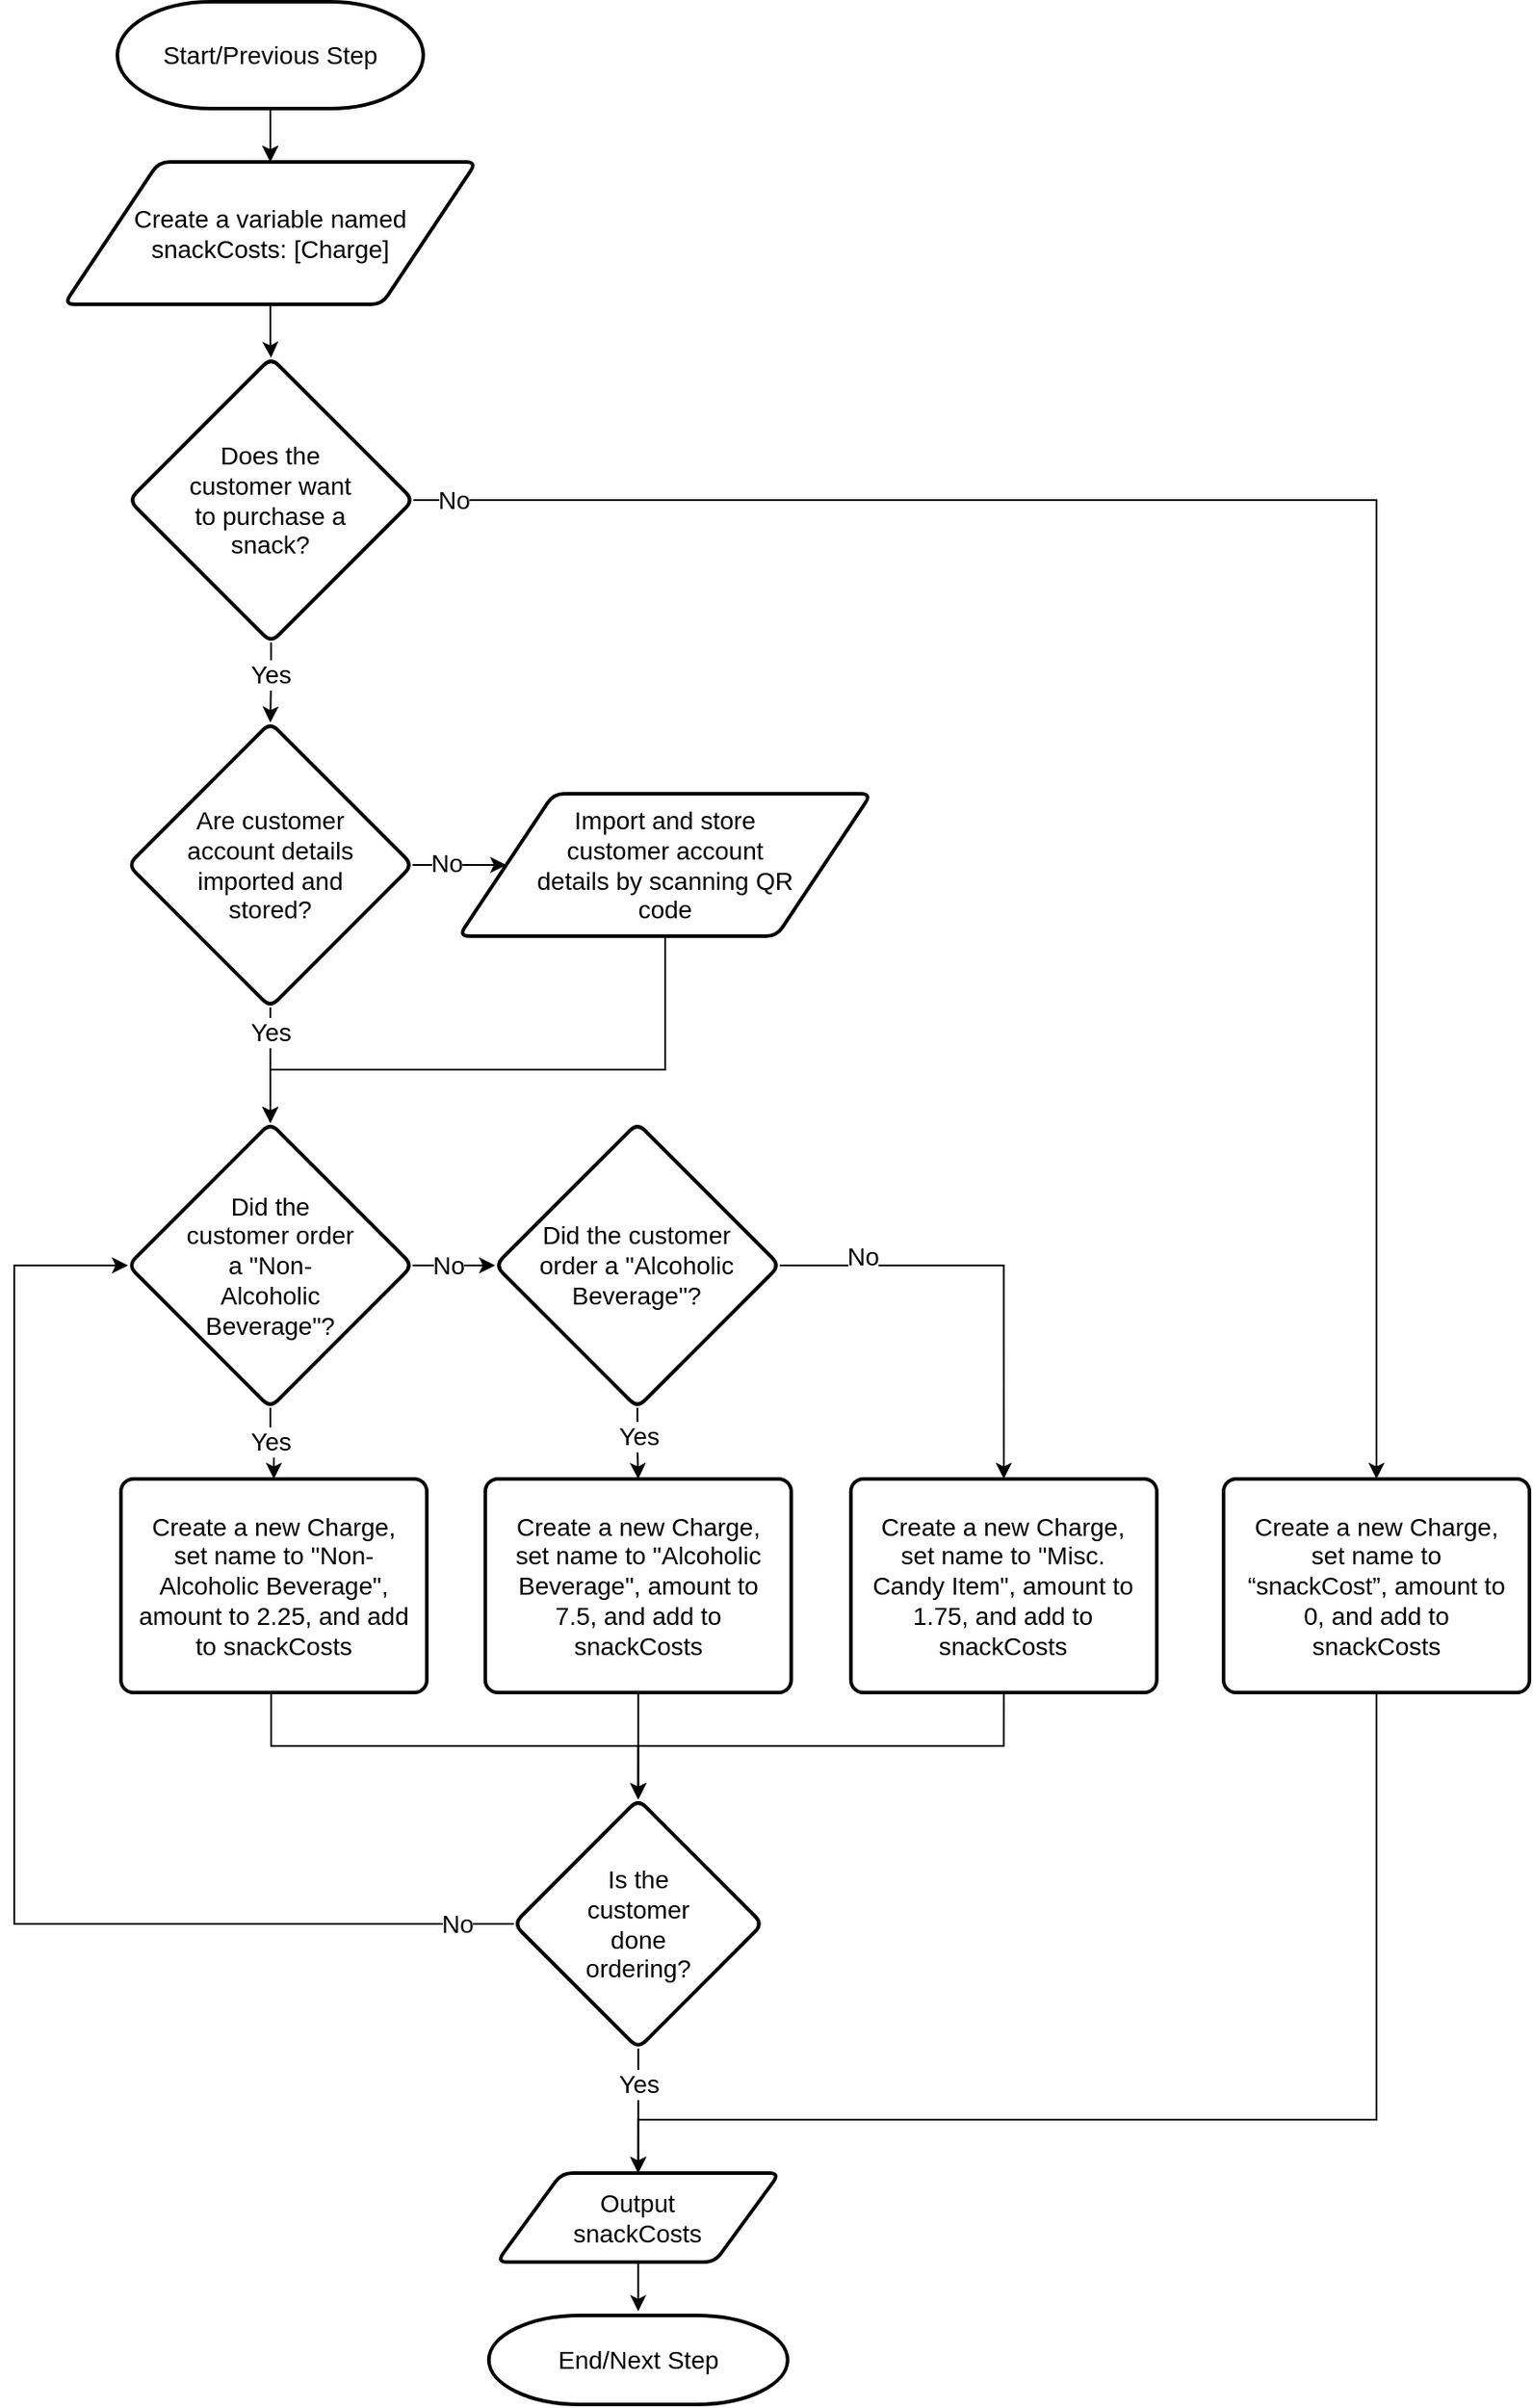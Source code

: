 <mxfile version="23.1.5" type="device">
  <diagram id="C5RBs43oDa-KdzZeNtuy" name="Page-1">
    <mxGraphModel dx="2261" dy="738" grid="1" gridSize="10" guides="1" tooltips="1" connect="1" arrows="1" fold="1" page="1" pageScale="1" pageWidth="827" pageHeight="1169" math="0" shadow="0">
      <root>
        <mxCell id="WIyWlLk6GJQsqaUBKTNV-0" />
        <mxCell id="WIyWlLk6GJQsqaUBKTNV-1" parent="WIyWlLk6GJQsqaUBKTNV-0" />
        <mxCell id="WaCjPsLI9tqzw1cjeVV8-0" value="" style="edgeStyle=orthogonalEdgeStyle;rounded=0;orthogonalLoop=1;jettySize=auto;html=1;fontSize=14;" parent="WIyWlLk6GJQsqaUBKTNV-1" source="_BHGbHKsS6Eedb4s3Qyd-1" target="_BHGbHKsS6Eedb4s3Qyd-36" edge="1">
          <mxGeometry relative="1" as="geometry" />
        </mxCell>
        <mxCell id="_BHGbHKsS6Eedb4s3Qyd-1" value="Start/Previous Step" style="strokeWidth=2;html=1;shape=mxgraph.flowchart.terminator;whiteSpace=wrap;spacing=20;spacingTop=5;spacingBottom=5;spacingLeft=5;spacingRight=5;fontSize=14;" parent="WIyWlLk6GJQsqaUBKTNV-1" vertex="1">
          <mxGeometry x="58" y="20" width="172" height="60" as="geometry" />
        </mxCell>
        <mxCell id="_BHGbHKsS6Eedb4s3Qyd-24" style="edgeStyle=orthogonalEdgeStyle;rounded=0;orthogonalLoop=1;jettySize=auto;html=1;spacing=12;spacingTop=5;spacingBottom=5;spacingLeft=5;spacingRight=5;entryX=0.5;entryY=0;entryDx=0;entryDy=0;fontSize=14;" parent="WIyWlLk6GJQsqaUBKTNV-1" source="_BHGbHKsS6Eedb4s3Qyd-28" target="MjtECzvxROPvNLKT2V86-0" edge="1">
          <mxGeometry relative="1" as="geometry">
            <mxPoint x="350.44" y="860" as="targetPoint" />
          </mxGeometry>
        </mxCell>
        <mxCell id="_BHGbHKsS6Eedb4s3Qyd-25" value="Yes" style="edgeLabel;html=1;align=center;verticalAlign=middle;resizable=0;points=[];spacing=12;spacingTop=5;spacingBottom=5;spacingLeft=5;spacingRight=5;fontSize=14;" parent="_BHGbHKsS6Eedb4s3Qyd-24" vertex="1" connectable="0">
          <mxGeometry x="-0.155" y="1" relative="1" as="geometry">
            <mxPoint x="-1" y="-1" as="offset" />
          </mxGeometry>
        </mxCell>
        <mxCell id="_BHGbHKsS6Eedb4s3Qyd-26" style="edgeStyle=orthogonalEdgeStyle;rounded=0;orthogonalLoop=1;jettySize=auto;html=1;spacing=12;spacingTop=5;spacingBottom=5;spacingLeft=5;spacingRight=5;entryX=0.5;entryY=0;entryDx=0;entryDy=0;fontSize=14;" parent="WIyWlLk6GJQsqaUBKTNV-1" source="_BHGbHKsS6Eedb4s3Qyd-28" target="MjtECzvxROPvNLKT2V86-1" edge="1">
          <mxGeometry relative="1" as="geometry">
            <mxPoint x="528.44" y="860" as="targetPoint" />
            <Array as="points">
              <mxPoint x="556" y="730" />
            </Array>
          </mxGeometry>
        </mxCell>
        <mxCell id="_BHGbHKsS6Eedb4s3Qyd-27" value="No" style="edgeLabel;html=1;align=center;verticalAlign=middle;resizable=0;points=[];spacing=12;spacingTop=5;spacingBottom=5;spacingLeft=5;spacingRight=5;fontSize=14;" parent="_BHGbHKsS6Eedb4s3Qyd-26" vertex="1" connectable="0">
          <mxGeometry x="0.068" relative="1" as="geometry">
            <mxPoint x="-80" y="-11" as="offset" />
          </mxGeometry>
        </mxCell>
        <mxCell id="_BHGbHKsS6Eedb4s3Qyd-28" value="&lt;p style=&quot;line-height: 120%; font-size: 14px;&quot;&gt;Did the customer order a &quot;Alcoholic Beverage&quot;?&lt;/p&gt;" style="rhombus;whiteSpace=wrap;html=1;strokeWidth=2;rounded=1;arcSize=12;verticalAlign=middle;horizontal=1;spacing=21;spacingBottom=5;spacingTop=5;spacingLeft=5;spacingRight=5;fontSize=14;" parent="WIyWlLk6GJQsqaUBKTNV-1" vertex="1">
          <mxGeometry x="270.44" y="650" width="160" height="160" as="geometry" />
        </mxCell>
        <mxCell id="_BHGbHKsS6Eedb4s3Qyd-21" style="edgeStyle=orthogonalEdgeStyle;rounded=0;orthogonalLoop=1;jettySize=auto;html=1;entryX=0;entryY=0.5;entryDx=0;entryDy=0;spacing=12;spacingTop=5;spacingBottom=5;spacingLeft=5;spacingRight=5;fontSize=14;" parent="WIyWlLk6GJQsqaUBKTNV-1" source="_BHGbHKsS6Eedb4s3Qyd-23" target="_BHGbHKsS6Eedb4s3Qyd-28" edge="1">
          <mxGeometry relative="1" as="geometry">
            <mxPoint x="290" y="730" as="targetPoint" />
          </mxGeometry>
        </mxCell>
        <mxCell id="_BHGbHKsS6Eedb4s3Qyd-22" value="No" style="edgeLabel;html=1;align=center;verticalAlign=middle;resizable=0;points=[];spacing=12;spacingTop=5;spacingBottom=5;spacingLeft=5;spacingRight=5;fontSize=14;" parent="_BHGbHKsS6Eedb4s3Qyd-21" vertex="1" connectable="0">
          <mxGeometry x="0.068" relative="1" as="geometry">
            <mxPoint x="-5" as="offset" />
          </mxGeometry>
        </mxCell>
        <mxCell id="_BHGbHKsS6Eedb4s3Qyd-66" style="edgeStyle=orthogonalEdgeStyle;rounded=0;orthogonalLoop=1;jettySize=auto;html=1;entryX=0.5;entryY=0;entryDx=0;entryDy=0;fontSize=14;" parent="WIyWlLk6GJQsqaUBKTNV-1" source="_BHGbHKsS6Eedb4s3Qyd-23" target="YU_TS85AlWWvWFaTti_b-3" edge="1">
          <mxGeometry relative="1" as="geometry">
            <mxPoint x="250.68" y="900" as="targetPoint" />
            <Array as="points" />
          </mxGeometry>
        </mxCell>
        <mxCell id="_BHGbHKsS6Eedb4s3Qyd-68" value="Yes" style="edgeLabel;html=1;align=center;verticalAlign=middle;resizable=0;points=[];fontSize=14;" parent="_BHGbHKsS6Eedb4s3Qyd-66" vertex="1" connectable="0">
          <mxGeometry x="-0.827" y="-2" relative="1" as="geometry">
            <mxPoint x="2" y="15" as="offset" />
          </mxGeometry>
        </mxCell>
        <mxCell id="_BHGbHKsS6Eedb4s3Qyd-23" value="&lt;p style=&quot;line-height: 120%; font-size: 14px;&quot;&gt;Did the customer order a &quot;Non-Alcoholic Beverage&quot;?&lt;/p&gt;" style="rhombus;whiteSpace=wrap;html=1;strokeWidth=2;rounded=1;arcSize=12;verticalAlign=middle;horizontal=1;spacing=20;spacingBottom=0;spacingTop=0;spacingLeft=10;spacingRight=10;fontSize=14;" parent="WIyWlLk6GJQsqaUBKTNV-1" vertex="1">
          <mxGeometry x="64" y="650" width="160" height="160" as="geometry" />
        </mxCell>
        <mxCell id="WaCjPsLI9tqzw1cjeVV8-2" value="" style="edgeStyle=orthogonalEdgeStyle;rounded=0;orthogonalLoop=1;jettySize=auto;html=1;fontSize=14;" parent="WIyWlLk6GJQsqaUBKTNV-1" source="_BHGbHKsS6Eedb4s3Qyd-36" target="WaCjPsLI9tqzw1cjeVV8-1" edge="1">
          <mxGeometry relative="1" as="geometry" />
        </mxCell>
        <mxCell id="_BHGbHKsS6Eedb4s3Qyd-36" value="&lt;div style=&quot;font-size: 14px;&quot;&gt;&lt;div style=&quot;font-size: 14px;&quot;&gt;Create a variable named snackCosts: [Charge]&lt;/div&gt;&lt;/div&gt;" style="shape=parallelogram;html=1;strokeWidth=2;perimeter=parallelogramPerimeter;whiteSpace=wrap;rounded=1;arcSize=12;size=0.23;spacing=20;spacingTop=0;spacingBottom=0;spacingLeft=15;spacingRight=15;fontSize=14;" parent="WIyWlLk6GJQsqaUBKTNV-1" vertex="1">
          <mxGeometry x="28" y="110" width="232" height="80" as="geometry" />
        </mxCell>
        <mxCell id="_BHGbHKsS6Eedb4s3Qyd-52" style="edgeStyle=orthogonalEdgeStyle;rounded=0;orthogonalLoop=1;jettySize=auto;html=1;entryX=0.5;entryY=-0.047;entryDx=0;entryDy=0;entryPerimeter=0;fontSize=14;" parent="WIyWlLk6GJQsqaUBKTNV-1" source="_BHGbHKsS6Eedb4s3Qyd-38" target="_BHGbHKsS6Eedb4s3Qyd-53" edge="1">
          <mxGeometry relative="1" as="geometry">
            <mxPoint x="350.02" y="1400.0" as="targetPoint" />
          </mxGeometry>
        </mxCell>
        <mxCell id="_BHGbHKsS6Eedb4s3Qyd-38" value="&lt;div style=&quot;font-size: 14px;&quot;&gt;Output snackCosts&lt;/div&gt;" style="shape=parallelogram;html=1;strokeWidth=2;perimeter=parallelogramPerimeter;whiteSpace=wrap;rounded=1;arcSize=12;size=0.23;spacing=20;spacingTop=20;spacingBottom=20;spacingLeft=30;spacingRight=30;fontSize=14;" parent="WIyWlLk6GJQsqaUBKTNV-1" vertex="1">
          <mxGeometry x="271.32" y="1240" width="159.12" height="50" as="geometry" />
        </mxCell>
        <mxCell id="_BHGbHKsS6Eedb4s3Qyd-96" value="" style="edgeStyle=orthogonalEdgeStyle;rounded=0;orthogonalLoop=1;jettySize=auto;html=1;fontSize=14;exitX=0.5;exitY=1;exitDx=0;exitDy=0;" parent="WIyWlLk6GJQsqaUBKTNV-1" source="MjtECzvxROPvNLKT2V86-0" target="_BHGbHKsS6Eedb4s3Qyd-78" edge="1">
          <mxGeometry relative="1" as="geometry">
            <mxPoint x="350.916" y="970" as="sourcePoint" />
          </mxGeometry>
        </mxCell>
        <mxCell id="YU_TS85AlWWvWFaTti_b-9" value="" style="edgeStyle=orthogonalEdgeStyle;rounded=0;orthogonalLoop=1;jettySize=auto;html=1;fontSize=14;exitX=0.5;exitY=1;exitDx=0;exitDy=0;exitPerimeter=0;" parent="WIyWlLk6GJQsqaUBKTNV-1" source="_BHGbHKsS6Eedb4s3Qyd-1" target="_BHGbHKsS6Eedb4s3Qyd-36" edge="1">
          <mxGeometry relative="1" as="geometry">
            <mxPoint x="144.0" y="80" as="sourcePoint" />
          </mxGeometry>
        </mxCell>
        <mxCell id="_BHGbHKsS6Eedb4s3Qyd-53" value="End/Next Step" style="strokeWidth=2;html=1;shape=mxgraph.flowchart.terminator;whiteSpace=wrap;spacing=20;spacingTop=5;spacingBottom=5;spacingLeft=5;spacingRight=5;fontSize=14;" parent="WIyWlLk6GJQsqaUBKTNV-1" vertex="1">
          <mxGeometry x="266.88" y="1320" width="168" height="50" as="geometry" />
        </mxCell>
        <mxCell id="_BHGbHKsS6Eedb4s3Qyd-80" value="" style="edgeStyle=orthogonalEdgeStyle;rounded=0;orthogonalLoop=1;jettySize=auto;html=1;fontSize=14;" parent="WIyWlLk6GJQsqaUBKTNV-1" source="_BHGbHKsS6Eedb4s3Qyd-78" target="_BHGbHKsS6Eedb4s3Qyd-38" edge="1">
          <mxGeometry relative="1" as="geometry" />
        </mxCell>
        <mxCell id="_BHGbHKsS6Eedb4s3Qyd-81" value="Yes" style="edgeLabel;html=1;align=center;verticalAlign=middle;resizable=0;points=[];fontSize=14;" parent="_BHGbHKsS6Eedb4s3Qyd-80" vertex="1" connectable="0">
          <mxGeometry x="-0.163" y="-1" relative="1" as="geometry">
            <mxPoint x="1" y="-10" as="offset" />
          </mxGeometry>
        </mxCell>
        <mxCell id="_BHGbHKsS6Eedb4s3Qyd-84" style="edgeStyle=orthogonalEdgeStyle;rounded=0;orthogonalLoop=1;jettySize=auto;html=1;entryX=0;entryY=0.5;entryDx=0;entryDy=0;exitX=0;exitY=0.5;exitDx=0;exitDy=0;fontSize=14;" parent="WIyWlLk6GJQsqaUBKTNV-1" source="_BHGbHKsS6Eedb4s3Qyd-78" target="_BHGbHKsS6Eedb4s3Qyd-23" edge="1">
          <mxGeometry relative="1" as="geometry">
            <mxPoint x="190" y="1030" as="sourcePoint" />
            <Array as="points">
              <mxPoint y="1100" />
              <mxPoint y="730" />
            </Array>
          </mxGeometry>
        </mxCell>
        <mxCell id="_BHGbHKsS6Eedb4s3Qyd-85" value="No" style="edgeLabel;html=1;align=center;verticalAlign=middle;resizable=0;points=[];fontSize=14;" parent="_BHGbHKsS6Eedb4s3Qyd-84" vertex="1" connectable="0">
          <mxGeometry x="-0.904" y="1" relative="1" as="geometry">
            <mxPoint x="2" y="-1" as="offset" />
          </mxGeometry>
        </mxCell>
        <mxCell id="_BHGbHKsS6Eedb4s3Qyd-78" value="&lt;p style=&quot;line-height: 120%; font-size: 14px;&quot;&gt;Is the customer done ordering?&lt;br style=&quot;font-size: 14px;&quot;&gt;&lt;/p&gt;" style="rhombus;whiteSpace=wrap;html=1;strokeWidth=2;rounded=1;arcSize=12;verticalAlign=middle;horizontal=1;spacing=21;spacingBottom=5;spacingTop=5;spacingLeft=5;spacingRight=5;fontSize=14;" parent="WIyWlLk6GJQsqaUBKTNV-1" vertex="1">
          <mxGeometry x="280.88" y="1030" width="140" height="140" as="geometry" />
        </mxCell>
        <mxCell id="YU_TS85AlWWvWFaTti_b-6" style="edgeStyle=orthogonalEdgeStyle;rounded=0;orthogonalLoop=1;jettySize=auto;html=1;entryX=0.5;entryY=0;entryDx=0;entryDy=0;fontSize=14;exitX=0.5;exitY=1;exitDx=0;exitDy=0;" parent="WIyWlLk6GJQsqaUBKTNV-1" source="MjtECzvxROPvNLKT2V86-1" target="_BHGbHKsS6Eedb4s3Qyd-78" edge="1">
          <mxGeometry relative="1" as="geometry">
            <Array as="points">
              <mxPoint x="556.44" y="1000" />
              <mxPoint x="350.44" y="1000" />
            </Array>
            <mxPoint x="528.44" y="980" as="sourcePoint" />
          </mxGeometry>
        </mxCell>
        <mxCell id="YU_TS85AlWWvWFaTti_b-7" style="edgeStyle=orthogonalEdgeStyle;rounded=0;orthogonalLoop=1;jettySize=auto;html=1;entryX=0.5;entryY=0;entryDx=0;entryDy=0;fontSize=14;" parent="WIyWlLk6GJQsqaUBKTNV-1" source="YU_TS85AlWWvWFaTti_b-3" target="_BHGbHKsS6Eedb4s3Qyd-78" edge="1">
          <mxGeometry relative="1" as="geometry">
            <Array as="points">
              <mxPoint x="144.44" y="1000" />
              <mxPoint x="350.44" y="1000" />
            </Array>
          </mxGeometry>
        </mxCell>
        <mxCell id="YU_TS85AlWWvWFaTti_b-3" value="Create a new Charge, set name to &quot;Non-Alcoholic Beverage&quot;, amount to 2.25, and add to snackCosts" style="rounded=1;whiteSpace=wrap;html=1;absoluteArcSize=1;arcSize=14;strokeWidth=2;spacing=10;spacingTop=0;spacingBottom=0;spacingLeft=0;spacingRight=0;fontSize=14;" parent="WIyWlLk6GJQsqaUBKTNV-1" vertex="1">
          <mxGeometry x="60" y="850" width="172" height="120" as="geometry" />
        </mxCell>
        <mxCell id="MjtECzvxROPvNLKT2V86-0" value="Create a new Charge, set name to &quot;Alcoholic Beverage&quot;, amount to 7.5, and add to snackCosts" style="rounded=1;whiteSpace=wrap;html=1;absoluteArcSize=1;arcSize=14;strokeWidth=2;spacing=10;spacingTop=0;spacingBottom=0;spacingLeft=0;spacingRight=0;fontSize=14;" parent="WIyWlLk6GJQsqaUBKTNV-1" vertex="1">
          <mxGeometry x="264.88" y="850" width="172" height="120" as="geometry" />
        </mxCell>
        <mxCell id="MjtECzvxROPvNLKT2V86-1" value="Create a new Charge, set name to &quot;Misc. Candy Item&quot;, amount to 1.75, and add to snackCosts" style="rounded=1;whiteSpace=wrap;html=1;absoluteArcSize=1;arcSize=14;strokeWidth=2;spacing=10;spacingTop=0;spacingBottom=0;spacingLeft=0;spacingRight=0;fontSize=14;" parent="WIyWlLk6GJQsqaUBKTNV-1" vertex="1">
          <mxGeometry x="470.44" y="850" width="172" height="120" as="geometry" />
        </mxCell>
        <mxCell id="WaCjPsLI9tqzw1cjeVV8-4" value="" style="edgeStyle=orthogonalEdgeStyle;rounded=0;orthogonalLoop=1;jettySize=auto;html=1;fontSize=14;" parent="WIyWlLk6GJQsqaUBKTNV-1" source="WaCjPsLI9tqzw1cjeVV8-1" target="WaCjPsLI9tqzw1cjeVV8-3" edge="1">
          <mxGeometry relative="1" as="geometry" />
        </mxCell>
        <mxCell id="ifqKPEzgCii_9ejjdf0G-0" value="Yes" style="edgeLabel;html=1;align=center;verticalAlign=middle;resizable=0;points=[];fontSize=14;" vertex="1" connectable="0" parent="WaCjPsLI9tqzw1cjeVV8-4">
          <mxGeometry x="-0.206" y="-1" relative="1" as="geometry">
            <mxPoint as="offset" />
          </mxGeometry>
        </mxCell>
        <mxCell id="WaCjPsLI9tqzw1cjeVV8-14" style="edgeStyle=orthogonalEdgeStyle;rounded=0;orthogonalLoop=1;jettySize=auto;html=1;entryX=0.5;entryY=0;entryDx=0;entryDy=0;fontSize=14;" parent="WIyWlLk6GJQsqaUBKTNV-1" source="WaCjPsLI9tqzw1cjeVV8-1" target="WaCjPsLI9tqzw1cjeVV8-13" edge="1">
          <mxGeometry relative="1" as="geometry" />
        </mxCell>
        <mxCell id="ifqKPEzgCii_9ejjdf0G-1" value="No" style="edgeLabel;html=1;align=center;verticalAlign=middle;resizable=0;points=[];fontSize=14;" vertex="1" connectable="0" parent="WaCjPsLI9tqzw1cjeVV8-14">
          <mxGeometry x="-0.959" relative="1" as="geometry">
            <mxPoint as="offset" />
          </mxGeometry>
        </mxCell>
        <mxCell id="WaCjPsLI9tqzw1cjeVV8-1" value="&lt;p style=&quot;line-height: 120%; font-size: 14px;&quot;&gt;Does the customer want to purchase a snack?&lt;/p&gt;" style="rhombus;whiteSpace=wrap;html=1;strokeWidth=2;rounded=1;arcSize=12;verticalAlign=middle;horizontal=1;spacing=20;spacingBottom=0;spacingTop=0;spacingLeft=10;spacingRight=10;fontSize=14;" parent="WIyWlLk6GJQsqaUBKTNV-1" vertex="1">
          <mxGeometry x="64.44" y="220" width="160" height="160" as="geometry" />
        </mxCell>
        <mxCell id="WaCjPsLI9tqzw1cjeVV8-7" value="" style="edgeStyle=orthogonalEdgeStyle;rounded=0;orthogonalLoop=1;jettySize=auto;html=1;fontSize=14;" parent="WIyWlLk6GJQsqaUBKTNV-1" source="WaCjPsLI9tqzw1cjeVV8-3" target="WaCjPsLI9tqzw1cjeVV8-6" edge="1">
          <mxGeometry relative="1" as="geometry" />
        </mxCell>
        <mxCell id="WaCjPsLI9tqzw1cjeVV8-8" value="No" style="edgeLabel;html=1;align=center;verticalAlign=middle;resizable=0;points=[];fontSize=14;" parent="WaCjPsLI9tqzw1cjeVV8-7" vertex="1" connectable="0">
          <mxGeometry x="0.157" y="1" relative="1" as="geometry">
            <mxPoint as="offset" />
          </mxGeometry>
        </mxCell>
        <mxCell id="WaCjPsLI9tqzw1cjeVV8-9" value="" style="edgeStyle=orthogonalEdgeStyle;rounded=0;orthogonalLoop=1;jettySize=auto;html=1;fontSize=14;" parent="WIyWlLk6GJQsqaUBKTNV-1" source="WaCjPsLI9tqzw1cjeVV8-3" target="_BHGbHKsS6Eedb4s3Qyd-23" edge="1">
          <mxGeometry relative="1" as="geometry" />
        </mxCell>
        <mxCell id="WaCjPsLI9tqzw1cjeVV8-11" value="Yes" style="edgeLabel;html=1;align=center;verticalAlign=middle;resizable=0;points=[];fontSize=14;" parent="WaCjPsLI9tqzw1cjeVV8-9" vertex="1" connectable="0">
          <mxGeometry x="-0.576" relative="1" as="geometry">
            <mxPoint as="offset" />
          </mxGeometry>
        </mxCell>
        <mxCell id="WaCjPsLI9tqzw1cjeVV8-3" value="&lt;p style=&quot;line-height: 120%; font-size: 14px;&quot;&gt;Are customer account details imported and stored?&lt;/p&gt;" style="rhombus;whiteSpace=wrap;html=1;strokeWidth=2;rounded=1;arcSize=12;verticalAlign=middle;horizontal=1;spacing=20;spacingBottom=0;spacingTop=0;spacingLeft=10;spacingRight=10;fontSize=14;" parent="WIyWlLk6GJQsqaUBKTNV-1" vertex="1">
          <mxGeometry x="64" y="425" width="160" height="160" as="geometry" />
        </mxCell>
        <mxCell id="WaCjPsLI9tqzw1cjeVV8-10" style="edgeStyle=orthogonalEdgeStyle;rounded=0;orthogonalLoop=1;jettySize=auto;html=1;entryX=0.5;entryY=0;entryDx=0;entryDy=0;fontSize=14;" parent="WIyWlLk6GJQsqaUBKTNV-1" source="WaCjPsLI9tqzw1cjeVV8-6" target="_BHGbHKsS6Eedb4s3Qyd-23" edge="1">
          <mxGeometry relative="1" as="geometry">
            <Array as="points">
              <mxPoint x="366" y="620" />
              <mxPoint x="144" y="620" />
            </Array>
          </mxGeometry>
        </mxCell>
        <mxCell id="WaCjPsLI9tqzw1cjeVV8-6" value="&lt;div style=&quot;font-size: 14px;&quot;&gt;&lt;div style=&quot;font-size: 14px;&quot;&gt;Import and store customer account details by scanning QR code&lt;/div&gt;&lt;/div&gt;" style="shape=parallelogram;html=1;strokeWidth=2;perimeter=parallelogramPerimeter;whiteSpace=wrap;rounded=1;arcSize=12;size=0.23;spacing=20;spacingTop=0;spacingBottom=0;spacingLeft=20;spacingRight=20;fontSize=14;" parent="WIyWlLk6GJQsqaUBKTNV-1" vertex="1">
          <mxGeometry x="250" y="465" width="232" height="80" as="geometry" />
        </mxCell>
        <mxCell id="WaCjPsLI9tqzw1cjeVV8-15" style="edgeStyle=orthogonalEdgeStyle;rounded=0;orthogonalLoop=1;jettySize=auto;html=1;entryX=0.5;entryY=0;entryDx=0;entryDy=0;fontSize=14;" parent="WIyWlLk6GJQsqaUBKTNV-1" source="WaCjPsLI9tqzw1cjeVV8-13" target="_BHGbHKsS6Eedb4s3Qyd-38" edge="1">
          <mxGeometry relative="1" as="geometry">
            <Array as="points">
              <mxPoint x="766" y="1210" />
              <mxPoint x="351" y="1210" />
            </Array>
          </mxGeometry>
        </mxCell>
        <mxCell id="WaCjPsLI9tqzw1cjeVV8-13" value="Create a new Charge, set name to “snackCost”, amount to 0, and add to snackCosts" style="rounded=1;whiteSpace=wrap;html=1;absoluteArcSize=1;arcSize=14;strokeWidth=2;spacing=10;spacingTop=0;spacingBottom=0;spacingLeft=0;spacingRight=0;fontSize=14;" parent="WIyWlLk6GJQsqaUBKTNV-1" vertex="1">
          <mxGeometry x="680" y="850" width="172" height="120" as="geometry" />
        </mxCell>
      </root>
    </mxGraphModel>
  </diagram>
</mxfile>
